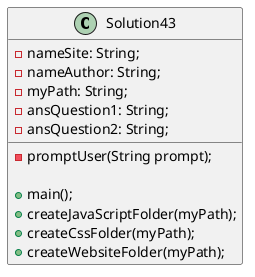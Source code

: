 @startuml
class Solution43{
-nameSite: String;
-nameAuthor: String;
-myPath: String;
-ansQuestion1: String;
-ansQuestion2: String;

-promptUser(String prompt);

+main();
+createJavaScriptFolder(myPath);
+createCssFolder(myPath);
+createWebsiteFolder(myPath);
}
@enduml